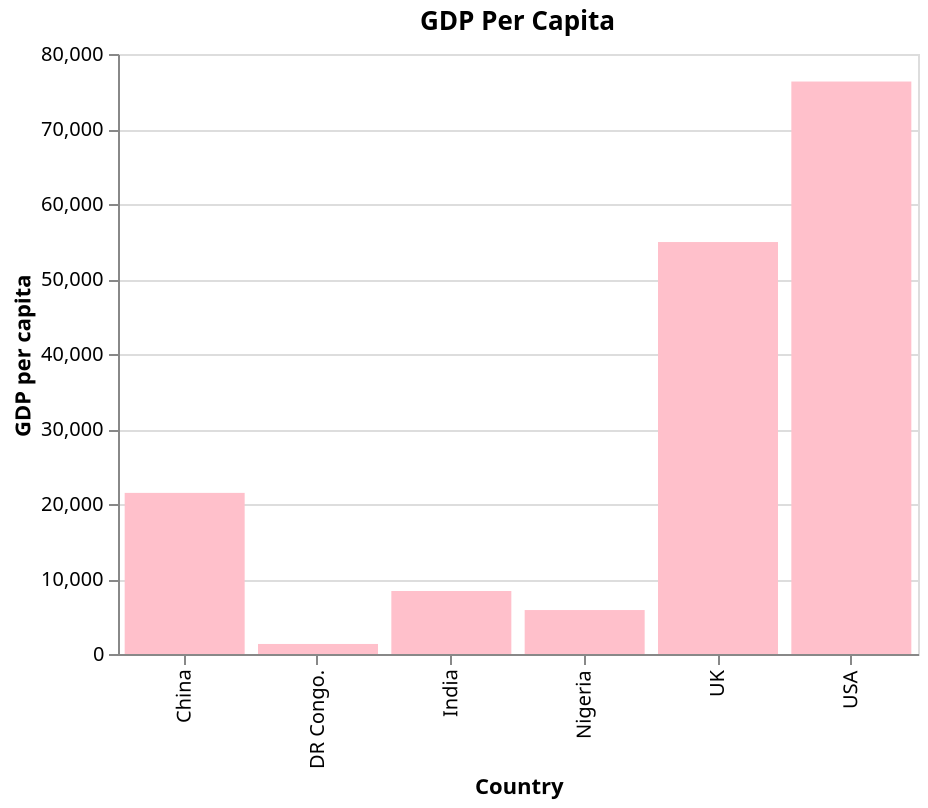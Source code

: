 {
  "$schema": "https://vega.github.io/schema/vega-lite/v5.json",
  "title": {"text": "GDP Per Capita"},
  "width": 400,
  "height": 300,
  "data": {
    "values": [
      {"Country": "China", "GDP per capita": 21482},
      {"Country": "DR Congo.", "GDP per capita": 1337},
      {"Country": "UK", "GDP per capita": 54929},
      {"Country": "India", "GDP per capita": 8400},
      {"Country": "Nigeria", "GDP per capita": 5862},
      {"Country": "USA", "GDP per capita": 76329}
    ]
  },
  "mark": {"type": "bar", "color": "#FFC0CB"},
  "encoding": {
    "x": {"field": "Country"},
    "y": {"field": "GDP per capita", "type": "quantitative"}
  },
  "config": {}
}